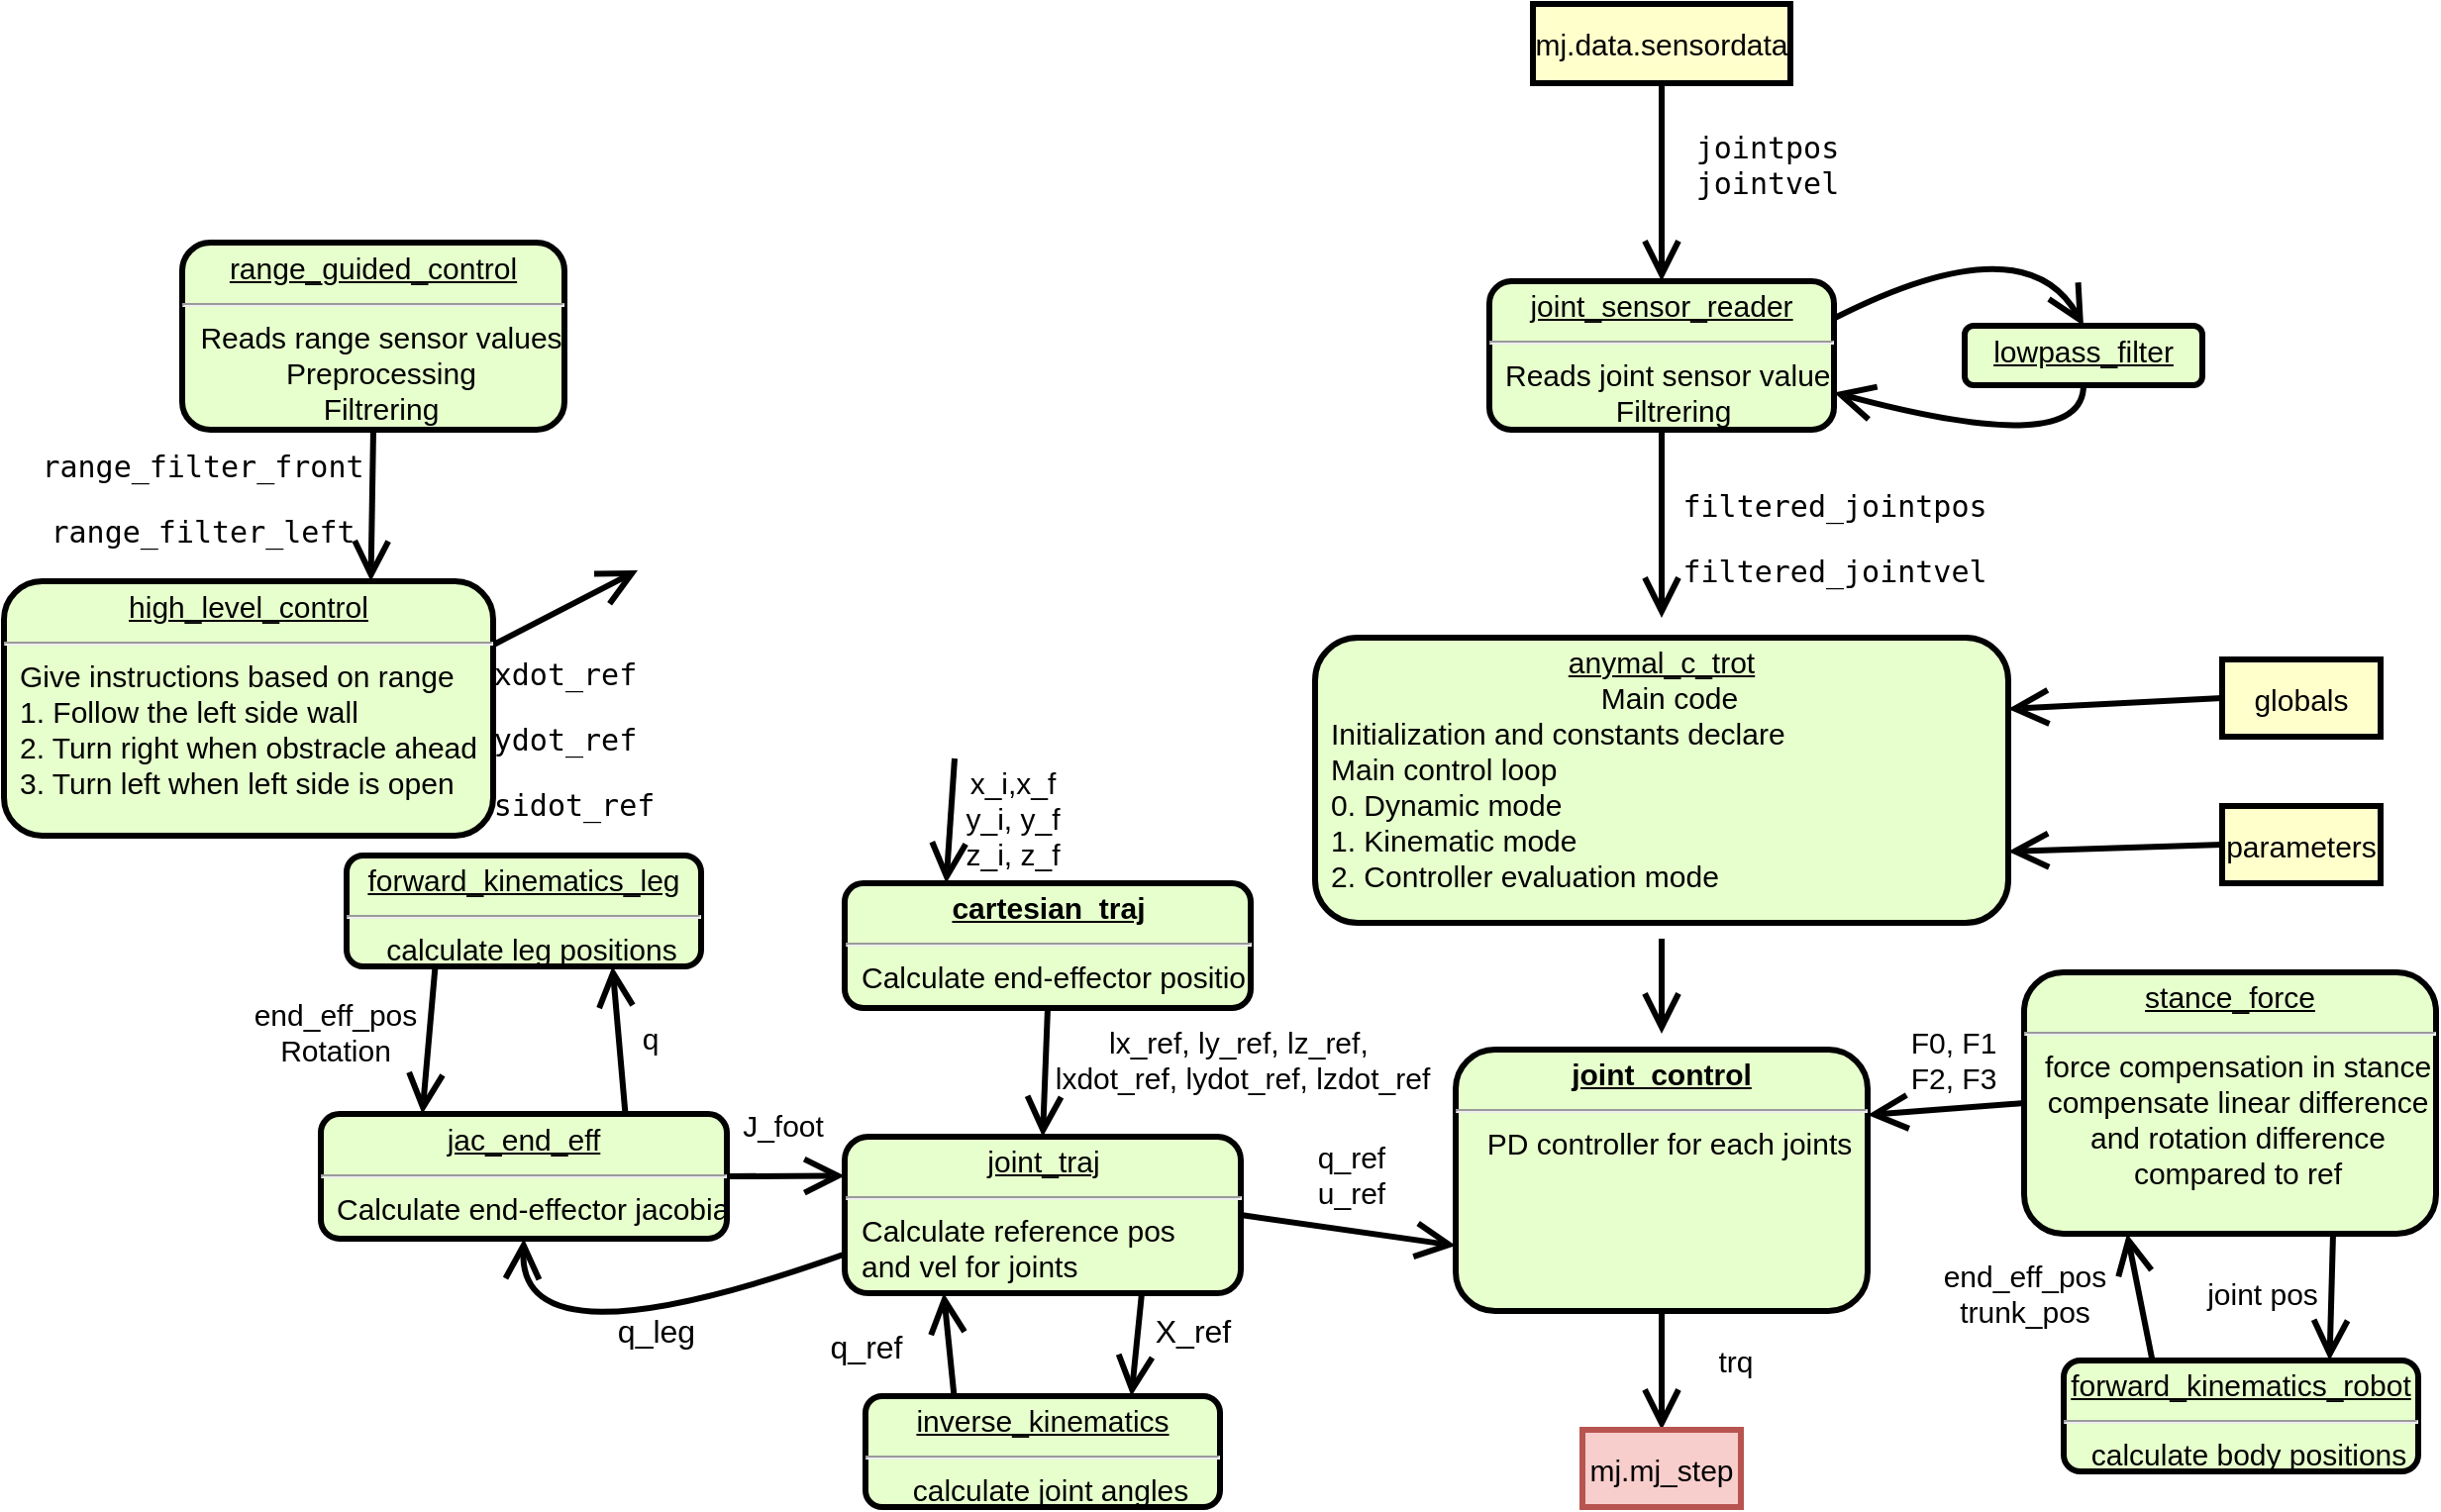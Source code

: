 <mxfile version="27.0.9">
  <diagram name="Page-1" id="c7558073-3199-34d8-9f00-42111426c3f3">
    <mxGraphModel dx="3826" dy="1379" grid="1" gridSize="10" guides="1" tooltips="1" connect="1" arrows="1" fold="1" page="0" pageScale="1" pageWidth="826" pageHeight="1169" background="none" math="0" shadow="0">
      <root>
        <mxCell id="0" />
        <mxCell id="1" parent="0" />
        <mxCell id="_NLHFYQyMpz7Vz4ZNXyh-141" value="" style="edgeStyle=none;shape=connector;curved=1;rounded=0;orthogonalLoop=1;jettySize=auto;html=1;strokeColor=default;strokeWidth=3;align=center;verticalAlign=middle;fontFamily=Helvetica;fontSource=https%3A%2F%2Ffonts.googleapis.com%2Fcss%3Ffamily%3DArchitects%2BDaughter;fontSize=15;fontColor=default;fontStyle=0;labelBackgroundColor=none;resizable=0;startSize=14;endArrow=open;endSize=14;sourcePerimeterSpacing=8;targetPerimeterSpacing=8;" parent="1" source="_NLHFYQyMpz7Vz4ZNXyh-96" target="_NLHFYQyMpz7Vz4ZNXyh-140" edge="1">
          <mxGeometry relative="1" as="geometry" />
        </mxCell>
        <mxCell id="_NLHFYQyMpz7Vz4ZNXyh-96" value="&lt;p style=&quot;margin: 0px; margin-top: 4px; text-align: center; text-decoration: underline;&quot;&gt;&lt;span&gt;&lt;font&gt;anymal_c_trot&lt;br&gt;&lt;/font&gt;&lt;/span&gt;&lt;/p&gt;&lt;p style=&quot;margin: 0px; margin-left: 8px;&quot;&gt;&lt;span&gt;&lt;font&gt;Main code&lt;/font&gt;&lt;/span&gt;&lt;/p&gt;&lt;p style=&quot;text-align: left; margin: 0px 0px 0px 8px;&quot;&gt;&lt;span&gt;&lt;font&gt;Initialization and constants declare&lt;/font&gt;&lt;/span&gt;&lt;/p&gt;&lt;p style=&quot;text-align: left; margin: 0px 0px 0px 8px;&quot;&gt;&lt;span&gt;&lt;font&gt;Main control loop&lt;/font&gt;&lt;/span&gt;&lt;/p&gt;&lt;p style=&quot;text-align: left; margin: 0px 0px 0px 8px;&quot;&gt;&lt;span&gt;&lt;font&gt;0. Dynamic mode&lt;/font&gt;&lt;/span&gt;&lt;/p&gt;&lt;p style=&quot;text-align: left; margin: 0px 0px 0px 8px;&quot;&gt;&lt;span&gt;&lt;font&gt;1. Kinematic mode&lt;/font&gt;&lt;/span&gt;&lt;/p&gt;&lt;p style=&quot;text-align: left; margin: 0px 0px 0px 8px;&quot;&gt;&lt;span&gt;&lt;font&gt;2. Controller evaluation mode&lt;/font&gt;&lt;/span&gt;&lt;/p&gt;" style="verticalAlign=middle;align=center;overflow=fill;fontSize=15;fontFamily=Helvetica;html=1;rounded=1;fontStyle=0;strokeWidth=3;fillColor=#E6FFCC" parent="1" vertex="1">
          <mxGeometry x="-1628" y="-30" width="350" height="144" as="geometry" />
        </mxCell>
        <mxCell id="_NLHFYQyMpz7Vz4ZNXyh-107" style="edgeStyle=none;shape=connector;curved=1;rounded=0;orthogonalLoop=1;jettySize=auto;html=1;exitX=0.5;exitY=1;exitDx=0;exitDy=0;strokeColor=default;strokeWidth=3;align=center;verticalAlign=middle;fontFamily=Helvetica;fontSource=https%3A%2F%2Ffonts.googleapis.com%2Fcss%3Ffamily%3DArchitects%2BDaughter;fontSize=15;fontColor=default;labelBackgroundColor=none;resizable=0;startSize=14;endArrow=open;endSize=14;sourcePerimeterSpacing=8;targetPerimeterSpacing=8;fontStyle=0" parent="1" source="_NLHFYQyMpz7Vz4ZNXyh-97" edge="1">
          <mxGeometry relative="1" as="geometry">
            <mxPoint x="-1453" y="-40" as="targetPoint" />
          </mxGeometry>
        </mxCell>
        <mxCell id="_NLHFYQyMpz7Vz4ZNXyh-108" value="&lt;pre&gt;&lt;font&gt;filtered_jointpos&lt;/font&gt;&lt;/pre&gt;&lt;pre&gt;&lt;font&gt;filtered_jointvel&lt;/font&gt;&lt;/pre&gt;" style="edgeLabel;html=1;align=center;verticalAlign=middle;resizable=0;points=[];fontSize=15;fontFamily=Helvetica;fontColor=default;labelBackgroundColor=none;fillColor=none;gradientColor=none;fontStyle=0" parent="_NLHFYQyMpz7Vz4ZNXyh-107" vertex="1" connectable="0">
          <mxGeometry x="-0.074" y="-1" relative="1" as="geometry">
            <mxPoint x="88" y="11" as="offset" />
          </mxGeometry>
        </mxCell>
        <mxCell id="d8_dRkddRGiCHcXvI3Vj-123" style="edgeStyle=none;shape=connector;curved=1;rounded=0;orthogonalLoop=1;jettySize=auto;html=1;exitX=1;exitY=0.25;exitDx=0;exitDy=0;entryX=0.5;entryY=0;entryDx=0;entryDy=0;strokeColor=default;strokeWidth=3;align=center;verticalAlign=middle;fontFamily=Helvetica;fontSource=https%3A%2F%2Ffonts.googleapis.com%2Fcss%3Ffamily%3DArchitects%2BDaughter;fontSize=15;fontColor=default;fontStyle=0;labelBackgroundColor=none;resizable=0;startSize=14;endArrow=open;endSize=14;sourcePerimeterSpacing=8;targetPerimeterSpacing=8;" parent="1" source="_NLHFYQyMpz7Vz4ZNXyh-97" target="d8_dRkddRGiCHcXvI3Vj-122" edge="1">
          <mxGeometry relative="1" as="geometry">
            <Array as="points">
              <mxPoint x="-1270" y="-240" />
            </Array>
          </mxGeometry>
        </mxCell>
        <mxCell id="_NLHFYQyMpz7Vz4ZNXyh-97" value="&lt;p style=&quot;margin: 0px; margin-top: 4px; text-align: center; text-decoration: underline;&quot;&gt;joint_sensor_reader&lt;/p&gt;&lt;hr&gt;&lt;p style=&quot;margin: 0px; margin-left: 8px;&quot;&gt;Reads joint sensor values&lt;/p&gt;&lt;p style=&quot;margin: 0px; margin-left: 8px;&quot;&gt;&amp;nbsp;Filtrering&lt;/p&gt;" style="verticalAlign=middle;align=center;overflow=fill;fontSize=15;fontFamily=Helvetica;html=1;rounded=1;fontStyle=0;strokeWidth=3;fillColor=#E6FFCC" parent="1" vertex="1">
          <mxGeometry x="-1540" y="-210" width="174" height="75" as="geometry" />
        </mxCell>
        <mxCell id="_NLHFYQyMpz7Vz4ZNXyh-104" style="edgeStyle=none;curved=1;rounded=0;orthogonalLoop=1;jettySize=auto;html=1;exitX=0.5;exitY=1;exitDx=0;exitDy=0;entryX=0.5;entryY=0;entryDx=0;entryDy=0;fontFamily=Architects Daughter;fontSource=https%3A%2F%2Ffonts.googleapis.com%2Fcss%3Ffamily%3DArchitects%2BDaughter;fontSize=15;startSize=14;endArrow=open;endSize=14;sourcePerimeterSpacing=8;targetPerimeterSpacing=8;strokeWidth=3;fontStyle=0" parent="1" source="_NLHFYQyMpz7Vz4ZNXyh-102" target="_NLHFYQyMpz7Vz4ZNXyh-97" edge="1">
          <mxGeometry relative="1" as="geometry" />
        </mxCell>
        <mxCell id="_NLHFYQyMpz7Vz4ZNXyh-106" value="&lt;pre&gt;&lt;font&gt;jointpos&lt;br&gt;&lt;/font&gt;&lt;font&gt;jointvel&lt;/font&gt;&lt;/pre&gt;" style="edgeLabel;html=1;align=center;verticalAlign=middle;resizable=0;points=[];fontSize=15;fontFamily=Helvetica;fontColor=default;labelBackgroundColor=none;fontStyle=0" parent="_NLHFYQyMpz7Vz4ZNXyh-104" vertex="1" connectable="0">
          <mxGeometry x="-0.2" y="2" relative="1" as="geometry">
            <mxPoint x="51" y="1" as="offset" />
          </mxGeometry>
        </mxCell>
        <mxCell id="_NLHFYQyMpz7Vz4ZNXyh-102" value="mj.data.sensordata" style="whiteSpace=wrap;align=center;verticalAlign=middle;fontStyle=0;strokeWidth=3;fillColor=#FFFFCC;fontSize=15;" parent="1" vertex="1">
          <mxGeometry x="-1518" y="-350" width="130" height="40" as="geometry" />
        </mxCell>
        <mxCell id="d8_dRkddRGiCHcXvI3Vj-126" style="edgeStyle=none;shape=connector;curved=1;rounded=0;orthogonalLoop=1;jettySize=auto;html=1;exitX=0.5;exitY=1;exitDx=0;exitDy=0;entryX=0.5;entryY=0;entryDx=0;entryDy=0;strokeColor=default;strokeWidth=3;align=center;verticalAlign=middle;fontFamily=Helvetica;fontSource=https%3A%2F%2Ffonts.googleapis.com%2Fcss%3Ffamily%3DArchitects%2BDaughter;fontSize=15;fontColor=default;fontStyle=0;labelBackgroundColor=none;resizable=0;startSize=14;endArrow=open;endSize=14;sourcePerimeterSpacing=8;targetPerimeterSpacing=8;" parent="1" source="_NLHFYQyMpz7Vz4ZNXyh-140" target="d8_dRkddRGiCHcXvI3Vj-125" edge="1">
          <mxGeometry relative="1" as="geometry" />
        </mxCell>
        <mxCell id="d8_dRkddRGiCHcXvI3Vj-127" value="&lt;font&gt;trq&lt;/font&gt;" style="edgeLabel;html=1;align=center;verticalAlign=middle;resizable=0;points=[];rounded=1;strokeColor=default;strokeWidth=3;fontFamily=Helvetica;fontSize=15;fontColor=default;fontStyle=0;labelBackgroundColor=none;fillColor=none;gradientColor=none;" parent="d8_dRkddRGiCHcXvI3Vj-126" vertex="1" connectable="0">
          <mxGeometry x="-0.173" y="-1" relative="1" as="geometry">
            <mxPoint x="38" as="offset" />
          </mxGeometry>
        </mxCell>
        <mxCell id="_NLHFYQyMpz7Vz4ZNXyh-140" value="&lt;p style=&quot;margin: 0px; margin-top: 4px; text-align: center; text-decoration: underline;&quot;&gt;&lt;strong&gt;joint_control&lt;br&gt;&lt;/strong&gt;&lt;/p&gt;&lt;hr&gt;&lt;p style=&quot;margin: 0px; margin-left: 8px;&quot;&gt;PD controller for each joints&lt;/p&gt;" style="verticalAlign=middle;align=center;overflow=fill;fontSize=15;fontFamily=Helvetica;html=1;rounded=1;fontStyle=0;strokeWidth=3;fillColor=#E6FFCC" parent="1" vertex="1">
          <mxGeometry x="-1557" y="178" width="208" height="132" as="geometry" />
        </mxCell>
        <mxCell id="_NLHFYQyMpz7Vz4ZNXyh-142" value="&lt;pre&gt;&lt;span&gt;range_filter_front&lt;/span&gt;&lt;/pre&gt;&lt;pre&gt;&lt;span&gt;range_filter_left&lt;/span&gt;&lt;/pre&gt;" style="edgeLabel;html=1;align=center;verticalAlign=middle;resizable=0;points=[];fontSize=15;fontFamily=Helvetica;fontColor=default;labelBackgroundColor=none;fillColor=none;gradientColor=none;fontStyle=0" parent="1" vertex="1" connectable="0">
          <mxGeometry x="-2190.0" y="-100.004" as="geometry" />
        </mxCell>
        <mxCell id="_NLHFYQyMpz7Vz4ZNXyh-147" style="edgeStyle=none;shape=connector;curved=1;rounded=0;orthogonalLoop=1;jettySize=auto;html=1;exitX=0.5;exitY=1;exitDx=0;exitDy=0;strokeColor=default;strokeWidth=3;align=center;verticalAlign=middle;fontFamily=Helvetica;fontSource=https%3A%2F%2Ffonts.googleapis.com%2Fcss%3Ffamily%3DArchitects%2BDaughter;fontSize=15;fontColor=default;fontStyle=0;labelBackgroundColor=none;resizable=0;startSize=14;endArrow=open;endSize=14;sourcePerimeterSpacing=8;targetPerimeterSpacing=8;entryX=0.75;entryY=0;entryDx=0;entryDy=0;" parent="1" source="_NLHFYQyMpz7Vz4ZNXyh-143" target="_NLHFYQyMpz7Vz4ZNXyh-148" edge="1">
          <mxGeometry relative="1" as="geometry">
            <mxPoint x="-2148" y="-54.5" as="targetPoint" />
          </mxGeometry>
        </mxCell>
        <mxCell id="_NLHFYQyMpz7Vz4ZNXyh-143" value="&lt;p style=&quot;margin: 0px; margin-top: 4px; text-align: center; text-decoration: underline;&quot;&gt;range_guided_control&lt;/p&gt;&lt;hr&gt;&lt;p style=&quot;margin: 0px; margin-left: 8px;&quot;&gt;Reads range sensor values&lt;/p&gt;&lt;p style=&quot;margin: 0px; margin-left: 8px;&quot;&gt;Preprocessing&lt;/p&gt;&lt;p style=&quot;margin: 0px; margin-left: 8px;&quot;&gt;Filtrering&lt;/p&gt;" style="verticalAlign=middle;align=center;overflow=fill;fontSize=15;fontFamily=Helvetica;html=1;rounded=1;fontStyle=0;strokeWidth=3;fillColor=#E6FFCC" parent="1" vertex="1">
          <mxGeometry x="-2200" y="-229.5" width="193" height="94.5" as="geometry" />
        </mxCell>
        <mxCell id="_NLHFYQyMpz7Vz4ZNXyh-152" style="edgeStyle=none;shape=connector;curved=1;rounded=0;orthogonalLoop=1;jettySize=auto;html=1;exitX=1;exitY=0.25;exitDx=0;exitDy=0;entryX=0;entryY=0.75;entryDx=0;entryDy=0;strokeColor=default;strokeWidth=3;align=center;verticalAlign=middle;fontFamily=Helvetica;fontSource=https%3A%2F%2Ffonts.googleapis.com%2Fcss%3Ffamily%3DArchitects%2BDaughter;fontSize=15;fontColor=default;fontStyle=0;labelBackgroundColor=none;resizable=0;startSize=14;endArrow=open;endSize=14;sourcePerimeterSpacing=8;targetPerimeterSpacing=8;" parent="1" source="_NLHFYQyMpz7Vz4ZNXyh-148" edge="1">
          <mxGeometry relative="1" as="geometry">
            <mxPoint x="-1970" y="-64" as="targetPoint" />
          </mxGeometry>
        </mxCell>
        <mxCell id="_NLHFYQyMpz7Vz4ZNXyh-153" value="&lt;pre&gt;&lt;font face=&quot;monospace&quot;&gt;xdot_ref&lt;/font&gt;&lt;/pre&gt;&lt;pre&gt;&lt;font&gt;ydot_ref&lt;/font&gt;&lt;/pre&gt;&lt;pre&gt;&lt;font&gt;psidot_ref&lt;/font&gt;&lt;/pre&gt;" style="edgeLabel;html=1;align=center;verticalAlign=middle;resizable=0;points=[];fontSize=15;rounded=1;strokeColor=default;strokeWidth=3;fontFamily=Helvetica;fontColor=default;fontStyle=0;fillColor=none;labelBackgroundColor=none;gradientColor=none;" parent="_NLHFYQyMpz7Vz4ZNXyh-152" vertex="1" connectable="0">
          <mxGeometry x="-0.207" y="-1" relative="1" as="geometry">
            <mxPoint x="6" y="61" as="offset" />
          </mxGeometry>
        </mxCell>
        <mxCell id="_NLHFYQyMpz7Vz4ZNXyh-148" value="&lt;p style=&quot;margin: 0px; margin-top: 4px; text-align: center; text-decoration: underline;&quot;&gt;high_level_control&lt;br&gt;&lt;/p&gt;&lt;hr&gt;&lt;p style=&quot;text-align: left; margin: 0px 0px 0px 8px;&quot;&gt;Give instructions based on range&lt;/p&gt;&lt;p style=&quot;text-align: left; margin: 0px 0px 0px 8px;&quot;&gt;1. Follow the left side wall&lt;/p&gt;&lt;p style=&quot;text-align: left; margin: 0px 0px 0px 8px;&quot;&gt;2. Turn right when obstracle ahead&lt;/p&gt;&lt;p style=&quot;text-align: left; margin: 0px 0px 0px 8px;&quot;&gt;3. Turn left when left side is open&amp;nbsp;&lt;/p&gt;" style="verticalAlign=middle;align=center;overflow=fill;fontSize=15;fontFamily=Helvetica;html=1;rounded=1;fontStyle=0;strokeWidth=3;fillColor=#E6FFCC" parent="1" vertex="1">
          <mxGeometry x="-2290" y="-58.5" width="247" height="128.5" as="geometry" />
        </mxCell>
        <mxCell id="d8_dRkddRGiCHcXvI3Vj-105" style="edgeStyle=none;shape=connector;curved=1;rounded=0;orthogonalLoop=1;jettySize=auto;html=1;exitX=0.5;exitY=1;exitDx=0;exitDy=0;entryX=0.5;entryY=0;entryDx=0;entryDy=0;strokeColor=default;strokeWidth=3;align=center;verticalAlign=middle;fontFamily=Helvetica;fontSource=https%3A%2F%2Ffonts.googleapis.com%2Fcss%3Ffamily%3DArchitects%2BDaughter;fontSize=15;fontColor=default;fontStyle=0;labelBackgroundColor=none;resizable=0;startSize=14;endArrow=open;endSize=14;sourcePerimeterSpacing=8;targetPerimeterSpacing=8;" parent="1" source="_NLHFYQyMpz7Vz4ZNXyh-154" target="d8_dRkddRGiCHcXvI3Vj-107" edge="1">
          <mxGeometry relative="1" as="geometry" />
        </mxCell>
        <mxCell id="d8_dRkddRGiCHcXvI3Vj-106" value="&lt;font&gt;lx_ref, ly_ref, lz_ref,&amp;nbsp;&lt;/font&gt;&lt;div&gt;&lt;font&gt;lxdot_ref, lydot_ref, lzdot_ref&lt;/font&gt;&lt;/div&gt;" style="edgeLabel;html=1;align=center;verticalAlign=middle;resizable=0;points=[];rounded=1;strokeColor=default;strokeWidth=3;fontFamily=Helvetica;fontSize=15;fontColor=default;fontStyle=0;labelBackgroundColor=none;fillColor=none;gradientColor=none;" parent="d8_dRkddRGiCHcXvI3Vj-105" vertex="1" connectable="0">
          <mxGeometry x="-0.005" y="5" relative="1" as="geometry">
            <mxPoint x="94" y="-7" as="offset" />
          </mxGeometry>
        </mxCell>
        <mxCell id="_NLHFYQyMpz7Vz4ZNXyh-154" value="&lt;p style=&quot;margin: 0px; margin-top: 4px; text-align: center; text-decoration: underline;&quot;&gt;&lt;strong&gt;cartesian_traj&lt;/strong&gt;&lt;/p&gt;&lt;hr&gt;&lt;p style=&quot;text-align: left; margin: 0px 0px 0px 8px;&quot;&gt;&lt;span style=&quot;background-color: transparent; color: light-dark(rgb(0, 0, 0), rgb(255, 255, 255));&quot;&gt;Calculate end-effector positions&amp;nbsp;&lt;/span&gt;&lt;/p&gt;" style="verticalAlign=middle;align=center;overflow=fill;fontSize=15;fontFamily=Helvetica;html=1;rounded=1;fontStyle=0;strokeWidth=3;fillColor=#E6FFCC" parent="1" vertex="1">
          <mxGeometry x="-1865.5" y="94" width="205" height="63" as="geometry" />
        </mxCell>
        <mxCell id="_NLHFYQyMpz7Vz4ZNXyh-155" style="edgeStyle=none;shape=connector;curved=1;rounded=0;orthogonalLoop=1;jettySize=auto;html=1;exitX=0.5;exitY=1;exitDx=0;exitDy=0;entryX=0.25;entryY=0;entryDx=0;entryDy=0;strokeColor=default;strokeWidth=3;align=center;verticalAlign=middle;fontFamily=Helvetica;fontSource=https%3A%2F%2Ffonts.googleapis.com%2Fcss%3Ffamily%3DArchitects%2BDaughter;fontSize=15;fontColor=default;fontStyle=0;labelBackgroundColor=none;resizable=0;startSize=14;endArrow=open;endSize=14;sourcePerimeterSpacing=8;targetPerimeterSpacing=8;" parent="1" target="_NLHFYQyMpz7Vz4ZNXyh-154" edge="1">
          <mxGeometry relative="1" as="geometry">
            <mxPoint x="-1810" y="31" as="sourcePoint" />
          </mxGeometry>
        </mxCell>
        <mxCell id="_NLHFYQyMpz7Vz4ZNXyh-158" value="x_i,x_f&#xa;y_i, y_f&#xa;z_i, z_f" style="edgeLabel;html=1;align=center;verticalAlign=middle;resizable=0;points=[];rounded=1;strokeColor=default;strokeWidth=3;fillColor=none;gradientColor=none;labelBackgroundColor=none;fontSize=15;fontStyle=0" parent="_NLHFYQyMpz7Vz4ZNXyh-155" vertex="1" connectable="0">
          <mxGeometry x="-0.198" y="1" relative="1" as="geometry">
            <mxPoint x="29" y="4" as="offset" />
          </mxGeometry>
        </mxCell>
        <mxCell id="d8_dRkddRGiCHcXvI3Vj-99" style="edgeStyle=none;shape=connector;curved=1;rounded=0;orthogonalLoop=1;jettySize=auto;html=1;exitX=0.75;exitY=1;exitDx=0;exitDy=0;entryX=0.75;entryY=0;entryDx=0;entryDy=0;strokeColor=default;strokeWidth=3;align=center;verticalAlign=middle;fontFamily=Helvetica;fontSource=https%3A%2F%2Ffonts.googleapis.com%2Fcss%3Ffamily%3DArchitects%2BDaughter;fontSize=15;fontColor=default;fontStyle=0;labelBackgroundColor=none;resizable=0;startSize=14;endArrow=open;endSize=14;sourcePerimeterSpacing=8;targetPerimeterSpacing=8;" parent="1" source="d8_dRkddRGiCHcXvI3Vj-96" target="d8_dRkddRGiCHcXvI3Vj-97" edge="1">
          <mxGeometry relative="1" as="geometry" />
        </mxCell>
        <mxCell id="d8_dRkddRGiCHcXvI3Vj-100" value="joint pos" style="edgeLabel;html=1;align=center;verticalAlign=middle;resizable=0;points=[];rounded=1;strokeColor=default;strokeWidth=3;fontFamily=Helvetica;fontSize=15;fontColor=default;fontStyle=0;labelBackgroundColor=none;fillColor=none;gradientColor=none;" parent="d8_dRkddRGiCHcXvI3Vj-99" vertex="1" connectable="0">
          <mxGeometry relative="1" as="geometry">
            <mxPoint x="-35" y="-2" as="offset" />
          </mxGeometry>
        </mxCell>
        <mxCell id="d8_dRkddRGiCHcXvI3Vj-103" style="edgeStyle=none;shape=connector;curved=1;rounded=0;orthogonalLoop=1;jettySize=auto;html=1;exitX=0;exitY=0.5;exitDx=0;exitDy=0;entryX=1;entryY=0.25;entryDx=0;entryDy=0;strokeColor=default;strokeWidth=3;align=center;verticalAlign=middle;fontFamily=Helvetica;fontSource=https%3A%2F%2Ffonts.googleapis.com%2Fcss%3Ffamily%3DArchitects%2BDaughter;fontSize=15;fontColor=default;fontStyle=0;labelBackgroundColor=none;resizable=0;startSize=14;endArrow=open;endSize=14;sourcePerimeterSpacing=8;targetPerimeterSpacing=8;" parent="1" source="d8_dRkddRGiCHcXvI3Vj-96" target="_NLHFYQyMpz7Vz4ZNXyh-140" edge="1">
          <mxGeometry relative="1" as="geometry" />
        </mxCell>
        <mxCell id="d8_dRkddRGiCHcXvI3Vj-104" value="&lt;font&gt;F0, F1&lt;/font&gt;&lt;div&gt;&lt;font&gt;F2, F3&lt;/font&gt;&lt;/div&gt;" style="edgeLabel;html=1;align=center;verticalAlign=middle;resizable=0;points=[];rounded=1;strokeColor=default;strokeWidth=3;fontFamily=Helvetica;fontSize=15;fontColor=default;fontStyle=0;labelBackgroundColor=none;fillColor=none;gradientColor=none;" parent="d8_dRkddRGiCHcXvI3Vj-103" vertex="1" connectable="0">
          <mxGeometry x="-0.236" relative="1" as="geometry">
            <mxPoint x="-6" y="-25" as="offset" />
          </mxGeometry>
        </mxCell>
        <mxCell id="d8_dRkddRGiCHcXvI3Vj-96" value="&lt;p style=&quot;margin: 0px; margin-top: 4px; text-align: center; text-decoration: underline;&quot;&gt;stance_force&lt;/p&gt;&lt;hr&gt;&lt;p style=&quot;margin: 0px; margin-left: 8px;&quot;&gt;force compensation in stance&lt;/p&gt;&lt;p style=&quot;margin: 0px; margin-left: 8px;&quot;&gt;compensate linear difference&lt;/p&gt;&lt;p style=&quot;margin: 0px; margin-left: 8px;&quot;&gt;and rotation difference&lt;/p&gt;&lt;p style=&quot;margin: 0px; margin-left: 8px;&quot;&gt;compared to ref&lt;/p&gt;" style="verticalAlign=middle;align=center;overflow=fill;fontSize=15;fontFamily=Helvetica;html=1;rounded=1;fontStyle=0;strokeWidth=3;fillColor=#E6FFCC" parent="1" vertex="1">
          <mxGeometry x="-1270" y="139" width="208" height="132" as="geometry" />
        </mxCell>
        <mxCell id="d8_dRkddRGiCHcXvI3Vj-101" style="edgeStyle=none;shape=connector;curved=1;rounded=0;orthogonalLoop=1;jettySize=auto;html=1;exitX=0.25;exitY=0;exitDx=0;exitDy=0;entryX=0.25;entryY=1;entryDx=0;entryDy=0;strokeColor=default;strokeWidth=3;align=center;verticalAlign=middle;fontFamily=Helvetica;fontSource=https%3A%2F%2Ffonts.googleapis.com%2Fcss%3Ffamily%3DArchitects%2BDaughter;fontSize=15;fontColor=default;fontStyle=0;labelBackgroundColor=none;resizable=0;startSize=14;endArrow=open;endSize=14;sourcePerimeterSpacing=8;targetPerimeterSpacing=8;" parent="1" source="d8_dRkddRGiCHcXvI3Vj-97" target="d8_dRkddRGiCHcXvI3Vj-96" edge="1">
          <mxGeometry relative="1" as="geometry">
            <Array as="points" />
          </mxGeometry>
        </mxCell>
        <mxCell id="d8_dRkddRGiCHcXvI3Vj-102" value="&lt;font&gt;end_eff_pos&lt;/font&gt;&lt;div&gt;&lt;font&gt;trunk_pos&lt;/font&gt;&lt;/div&gt;" style="edgeLabel;html=1;align=center;verticalAlign=middle;resizable=0;points=[];rounded=1;strokeColor=default;strokeWidth=3;fontFamily=Helvetica;fontSize=15;fontColor=default;fontStyle=0;labelBackgroundColor=none;fillColor=none;gradientColor=none;" parent="d8_dRkddRGiCHcXvI3Vj-101" vertex="1" connectable="0">
          <mxGeometry x="-0.111" y="-17" relative="1" as="geometry">
            <mxPoint x="-76" y="-2" as="offset" />
          </mxGeometry>
        </mxCell>
        <mxCell id="d8_dRkddRGiCHcXvI3Vj-97" value="&lt;p style=&quot;margin: 0px; margin-top: 4px; text-align: center; text-decoration: underline;&quot;&gt;forward_kinematics_robot&lt;/p&gt;&lt;hr&gt;&lt;p style=&quot;margin: 0px; margin-left: 8px;&quot;&gt;calculate body positions&lt;/p&gt;" style="verticalAlign=middle;align=center;overflow=fill;fontSize=15;fontFamily=Helvetica;html=1;rounded=1;fontStyle=0;strokeWidth=3;fillColor=#E6FFCC" parent="1" vertex="1">
          <mxGeometry x="-1250" y="335" width="179" height="56" as="geometry" />
        </mxCell>
        <mxCell id="d8_dRkddRGiCHcXvI3Vj-111" style="edgeStyle=none;shape=connector;curved=1;rounded=0;orthogonalLoop=1;jettySize=auto;html=1;exitX=1;exitY=0.5;exitDx=0;exitDy=0;entryX=0;entryY=0.75;entryDx=0;entryDy=0;strokeColor=default;strokeWidth=3;align=center;verticalAlign=middle;fontFamily=Helvetica;fontSource=https%3A%2F%2Ffonts.googleapis.com%2Fcss%3Ffamily%3DArchitects%2BDaughter;fontSize=15;fontColor=default;fontStyle=0;labelBackgroundColor=none;resizable=0;startSize=14;endArrow=open;endSize=14;sourcePerimeterSpacing=8;targetPerimeterSpacing=8;" parent="1" source="d8_dRkddRGiCHcXvI3Vj-107" target="_NLHFYQyMpz7Vz4ZNXyh-140" edge="1">
          <mxGeometry relative="1" as="geometry" />
        </mxCell>
        <mxCell id="d8_dRkddRGiCHcXvI3Vj-112" value="&lt;font&gt;q_ref&lt;/font&gt;&lt;div&gt;&lt;font&gt;u_ref&lt;/font&gt;&lt;/div&gt;" style="edgeLabel;html=1;align=center;verticalAlign=middle;resizable=0;points=[];rounded=1;strokeColor=default;strokeWidth=3;fontFamily=Helvetica;fontSize=15;fontColor=default;fontStyle=0;labelBackgroundColor=none;fillColor=none;gradientColor=none;" parent="d8_dRkddRGiCHcXvI3Vj-111" vertex="1" connectable="0">
          <mxGeometry x="0.306" y="-1" relative="1" as="geometry">
            <mxPoint x="-15" y="-32" as="offset" />
          </mxGeometry>
        </mxCell>
        <mxCell id="K-9hzgKH0lgewr54eMzX-3" style="edgeStyle=none;shape=connector;curved=1;rounded=0;orthogonalLoop=1;jettySize=auto;html=1;exitX=0.75;exitY=1;exitDx=0;exitDy=0;entryX=0.75;entryY=0;entryDx=0;entryDy=0;strokeColor=default;strokeWidth=3;align=center;verticalAlign=middle;fontFamily=Helvetica;fontSource=https%3A%2F%2Ffonts.googleapis.com%2Fcss%3Ffamily%3DArchitects%2BDaughter;fontSize=15;fontColor=default;fontStyle=0;labelBackgroundColor=none;resizable=0;startSize=14;endArrow=open;endSize=14;sourcePerimeterSpacing=8;targetPerimeterSpacing=8;" parent="1" source="d8_dRkddRGiCHcXvI3Vj-107" target="K-9hzgKH0lgewr54eMzX-1" edge="1">
          <mxGeometry relative="1" as="geometry" />
        </mxCell>
        <mxCell id="K-9hzgKH0lgewr54eMzX-4" value="X_ref" style="edgeLabel;html=1;align=center;verticalAlign=middle;resizable=0;points=[];fontSize=16;fontFamily=Helvetica;fontSource=https%3A%2F%2Ffonts.googleapis.com%2Fcss%3Ffamily%3DArchitects%2BDaughter;fontColor=default;fontStyle=0;labelBackgroundColor=none;" parent="K-9hzgKH0lgewr54eMzX-3" vertex="1" connectable="0">
          <mxGeometry x="0.069" y="-1" relative="1" as="geometry">
            <mxPoint x="29" y="-9" as="offset" />
          </mxGeometry>
        </mxCell>
        <mxCell id="K-9hzgKH0lgewr54eMzX-7" style="edgeStyle=none;shape=connector;curved=1;rounded=0;orthogonalLoop=1;jettySize=auto;html=1;exitX=0;exitY=0.75;exitDx=0;exitDy=0;entryX=0.5;entryY=1;entryDx=0;entryDy=0;strokeColor=default;strokeWidth=3;align=center;verticalAlign=middle;fontFamily=Helvetica;fontSource=https%3A%2F%2Ffonts.googleapis.com%2Fcss%3Ffamily%3DArchitects%2BDaughter;fontSize=15;fontColor=default;fontStyle=0;labelBackgroundColor=none;resizable=0;startSize=14;endArrow=open;endSize=14;sourcePerimeterSpacing=8;targetPerimeterSpacing=8;" parent="1" source="d8_dRkddRGiCHcXvI3Vj-107" target="d8_dRkddRGiCHcXvI3Vj-108" edge="1">
          <mxGeometry relative="1" as="geometry">
            <Array as="points">
              <mxPoint x="-2030" y="340" />
            </Array>
          </mxGeometry>
        </mxCell>
        <mxCell id="K-9hzgKH0lgewr54eMzX-8" value="q_leg" style="edgeLabel;html=1;align=center;verticalAlign=middle;resizable=0;points=[];fontSize=16;fontFamily=Helvetica;fontSource=https%3A%2F%2Ffonts.googleapis.com%2Fcss%3Ffamily%3DArchitects%2BDaughter;fontColor=default;fontStyle=0;labelBackgroundColor=none;" parent="K-9hzgKH0lgewr54eMzX-7" vertex="1" connectable="0">
          <mxGeometry x="-0.185" y="-10" relative="1" as="geometry">
            <mxPoint y="15" as="offset" />
          </mxGeometry>
        </mxCell>
        <mxCell id="d8_dRkddRGiCHcXvI3Vj-107" value="&lt;p style=&quot;margin: 0px; margin-top: 4px; text-align: center; text-decoration: underline;&quot;&gt;joint_traj&lt;/p&gt;&lt;hr&gt;&lt;p style=&quot;text-align: left; margin: 0px 0px 0px 8px;&quot;&gt;&lt;span style=&quot;background-color: transparent; color: light-dark(rgb(0, 0, 0), rgb(255, 255, 255));&quot;&gt;Calculate reference pos&amp;nbsp;&lt;/span&gt;&lt;/p&gt;&lt;p style=&quot;text-align: left; margin: 0px 0px 0px 8px;&quot;&gt;&lt;span style=&quot;background-color: transparent; color: light-dark(rgb(0, 0, 0), rgb(255, 255, 255));&quot;&gt;and vel for joints&amp;nbsp;&lt;/span&gt;&lt;/p&gt;" style="verticalAlign=middle;align=center;overflow=fill;fontSize=15;fontFamily=Helvetica;html=1;rounded=1;fontStyle=0;strokeWidth=3;fillColor=#E6FFCC" parent="1" vertex="1">
          <mxGeometry x="-1865.5" y="222" width="200" height="79" as="geometry" />
        </mxCell>
        <mxCell id="d8_dRkddRGiCHcXvI3Vj-109" style="edgeStyle=none;shape=connector;curved=1;rounded=0;orthogonalLoop=1;jettySize=auto;html=1;exitX=1;exitY=0.5;exitDx=0;exitDy=0;entryX=0;entryY=0.25;entryDx=0;entryDy=0;strokeColor=default;strokeWidth=3;align=center;verticalAlign=middle;fontFamily=Helvetica;fontSource=https%3A%2F%2Ffonts.googleapis.com%2Fcss%3Ffamily%3DArchitects%2BDaughter;fontSize=15;fontColor=default;fontStyle=0;labelBackgroundColor=none;resizable=0;startSize=14;endArrow=open;endSize=14;sourcePerimeterSpacing=8;targetPerimeterSpacing=8;" parent="1" source="d8_dRkddRGiCHcXvI3Vj-108" target="d8_dRkddRGiCHcXvI3Vj-107" edge="1">
          <mxGeometry relative="1" as="geometry" />
        </mxCell>
        <mxCell id="d8_dRkddRGiCHcXvI3Vj-110" value="J_foot" style="edgeLabel;html=1;align=center;verticalAlign=middle;resizable=0;points=[];rounded=1;strokeColor=default;strokeWidth=3;fontFamily=Helvetica;fontSize=15;fontColor=default;fontStyle=0;labelBackgroundColor=none;fillColor=none;gradientColor=none;" parent="d8_dRkddRGiCHcXvI3Vj-109" vertex="1" connectable="0">
          <mxGeometry x="0.199" y="1" relative="1" as="geometry">
            <mxPoint x="-8" y="-25" as="offset" />
          </mxGeometry>
        </mxCell>
        <mxCell id="d8_dRkddRGiCHcXvI3Vj-114" style="edgeStyle=none;shape=connector;curved=1;rounded=0;orthogonalLoop=1;jettySize=auto;html=1;exitX=0.75;exitY=0;exitDx=0;exitDy=0;entryX=0.75;entryY=1;entryDx=0;entryDy=0;strokeColor=default;strokeWidth=3;align=center;verticalAlign=middle;fontFamily=Helvetica;fontSource=https%3A%2F%2Ffonts.googleapis.com%2Fcss%3Ffamily%3DArchitects%2BDaughter;fontSize=15;fontColor=default;fontStyle=0;labelBackgroundColor=none;resizable=0;startSize=14;endArrow=open;endSize=14;sourcePerimeterSpacing=8;targetPerimeterSpacing=8;" parent="1" source="d8_dRkddRGiCHcXvI3Vj-108" target="d8_dRkddRGiCHcXvI3Vj-113" edge="1">
          <mxGeometry relative="1" as="geometry" />
        </mxCell>
        <mxCell id="d8_dRkddRGiCHcXvI3Vj-115" value="&lt;font&gt;q&lt;/font&gt;" style="edgeLabel;html=1;align=center;verticalAlign=middle;resizable=0;points=[];rounded=1;strokeColor=default;strokeWidth=3;fontFamily=Helvetica;fontSize=15;fontColor=default;fontStyle=0;labelBackgroundColor=none;fillColor=none;gradientColor=none;" parent="d8_dRkddRGiCHcXvI3Vj-114" vertex="1" connectable="0">
          <mxGeometry x="0.046" y="-3" relative="1" as="geometry">
            <mxPoint x="12" as="offset" />
          </mxGeometry>
        </mxCell>
        <mxCell id="d8_dRkddRGiCHcXvI3Vj-108" value="&lt;p style=&quot;margin: 0px; margin-top: 4px; text-align: center; text-decoration: underline;&quot;&gt;jac_end_eff&lt;/p&gt;&lt;hr&gt;&lt;p style=&quot;text-align: left; margin: 0px 0px 0px 8px;&quot;&gt;&lt;span style=&quot;background-color: transparent; color: light-dark(rgb(0, 0, 0), rgb(255, 255, 255));&quot;&gt;Calculate end-effector jacobian&amp;nbsp;&lt;/span&gt;&lt;/p&gt;" style="verticalAlign=middle;align=center;overflow=fill;fontSize=15;fontFamily=Helvetica;html=1;rounded=1;fontStyle=0;strokeWidth=3;fillColor=#E6FFCC" parent="1" vertex="1">
          <mxGeometry x="-2130" y="210.5" width="205" height="63" as="geometry" />
        </mxCell>
        <mxCell id="d8_dRkddRGiCHcXvI3Vj-116" style="edgeStyle=none;shape=connector;curved=1;rounded=0;orthogonalLoop=1;jettySize=auto;html=1;exitX=0.25;exitY=1;exitDx=0;exitDy=0;entryX=0.25;entryY=0;entryDx=0;entryDy=0;strokeColor=default;strokeWidth=3;align=center;verticalAlign=middle;fontFamily=Helvetica;fontSource=https%3A%2F%2Ffonts.googleapis.com%2Fcss%3Ffamily%3DArchitects%2BDaughter;fontSize=15;fontColor=default;fontStyle=0;labelBackgroundColor=none;resizable=0;startSize=14;endArrow=open;endSize=14;sourcePerimeterSpacing=8;targetPerimeterSpacing=8;" parent="1" source="d8_dRkddRGiCHcXvI3Vj-113" target="d8_dRkddRGiCHcXvI3Vj-108" edge="1">
          <mxGeometry relative="1" as="geometry" />
        </mxCell>
        <mxCell id="d8_dRkddRGiCHcXvI3Vj-117" value="&lt;font&gt;end_eff_pos&lt;/font&gt;&lt;div&gt;&lt;font&gt;Rotation&lt;/font&gt;&lt;/div&gt;" style="edgeLabel;html=1;align=center;verticalAlign=middle;resizable=0;points=[];rounded=1;strokeColor=default;strokeWidth=3;fontFamily=Helvetica;fontSize=15;fontColor=default;fontStyle=0;labelBackgroundColor=none;fillColor=none;gradientColor=none;" parent="d8_dRkddRGiCHcXvI3Vj-116" vertex="1" connectable="0">
          <mxGeometry x="-0.107" y="-2" relative="1" as="geometry">
            <mxPoint x="-46" as="offset" />
          </mxGeometry>
        </mxCell>
        <mxCell id="d8_dRkddRGiCHcXvI3Vj-113" value="&lt;p style=&quot;margin: 0px; margin-top: 4px; text-align: center; text-decoration: underline;&quot;&gt;forward_kinematics_leg&lt;/p&gt;&lt;hr&gt;&lt;p style=&quot;margin: 0px; margin-left: 8px;&quot;&gt;calculate leg positions&lt;/p&gt;" style="verticalAlign=middle;align=center;overflow=fill;fontSize=15;fontFamily=Helvetica;html=1;rounded=1;fontStyle=0;strokeWidth=3;fillColor=#E6FFCC" parent="1" vertex="1">
          <mxGeometry x="-2117" y="80" width="179" height="56" as="geometry" />
        </mxCell>
        <mxCell id="d8_dRkddRGiCHcXvI3Vj-120" style="edgeStyle=none;shape=connector;curved=1;rounded=0;orthogonalLoop=1;jettySize=auto;html=1;exitX=0;exitY=0.5;exitDx=0;exitDy=0;entryX=1;entryY=0.25;entryDx=0;entryDy=0;strokeColor=default;strokeWidth=3;align=center;verticalAlign=middle;fontFamily=Helvetica;fontSource=https%3A%2F%2Ffonts.googleapis.com%2Fcss%3Ffamily%3DArchitects%2BDaughter;fontSize=15;fontColor=default;fontStyle=0;labelBackgroundColor=none;resizable=0;startSize=14;endArrow=open;endSize=14;sourcePerimeterSpacing=8;targetPerimeterSpacing=8;" parent="1" source="d8_dRkddRGiCHcXvI3Vj-118" target="_NLHFYQyMpz7Vz4ZNXyh-96" edge="1">
          <mxGeometry relative="1" as="geometry" />
        </mxCell>
        <mxCell id="d8_dRkddRGiCHcXvI3Vj-118" value="globals" style="whiteSpace=wrap;align=center;verticalAlign=middle;fontStyle=0;strokeWidth=3;fillColor=#FFFFCC;fontSize=15;" parent="1" vertex="1">
          <mxGeometry x="-1170" y="-19" width="80" height="39" as="geometry" />
        </mxCell>
        <mxCell id="d8_dRkddRGiCHcXvI3Vj-121" style="edgeStyle=none;shape=connector;curved=1;rounded=0;orthogonalLoop=1;jettySize=auto;html=1;exitX=0;exitY=0.5;exitDx=0;exitDy=0;entryX=1;entryY=0.75;entryDx=0;entryDy=0;strokeColor=default;strokeWidth=3;align=center;verticalAlign=middle;fontFamily=Helvetica;fontSource=https%3A%2F%2Ffonts.googleapis.com%2Fcss%3Ffamily%3DArchitects%2BDaughter;fontSize=15;fontColor=default;fontStyle=0;labelBackgroundColor=none;resizable=0;startSize=14;endArrow=open;endSize=14;sourcePerimeterSpacing=8;targetPerimeterSpacing=8;" parent="1" source="d8_dRkddRGiCHcXvI3Vj-119" target="_NLHFYQyMpz7Vz4ZNXyh-96" edge="1">
          <mxGeometry relative="1" as="geometry" />
        </mxCell>
        <mxCell id="d8_dRkddRGiCHcXvI3Vj-119" value="parameters" style="whiteSpace=wrap;align=center;verticalAlign=middle;fontStyle=0;strokeWidth=3;fillColor=#FFFFCC;fontSize=15;" parent="1" vertex="1">
          <mxGeometry x="-1170" y="55" width="80" height="39" as="geometry" />
        </mxCell>
        <mxCell id="d8_dRkddRGiCHcXvI3Vj-124" style="edgeStyle=none;shape=connector;curved=1;rounded=0;orthogonalLoop=1;jettySize=auto;html=1;exitX=0.5;exitY=1;exitDx=0;exitDy=0;entryX=1;entryY=0.75;entryDx=0;entryDy=0;strokeColor=default;strokeWidth=3;align=center;verticalAlign=middle;fontFamily=Helvetica;fontSource=https%3A%2F%2Ffonts.googleapis.com%2Fcss%3Ffamily%3DArchitects%2BDaughter;fontSize=15;fontColor=default;fontStyle=0;labelBackgroundColor=none;resizable=0;startSize=14;endArrow=open;endSize=14;sourcePerimeterSpacing=8;targetPerimeterSpacing=8;" parent="1" source="d8_dRkddRGiCHcXvI3Vj-122" target="_NLHFYQyMpz7Vz4ZNXyh-97" edge="1">
          <mxGeometry relative="1" as="geometry">
            <Array as="points">
              <mxPoint x="-1240" y="-120" />
            </Array>
          </mxGeometry>
        </mxCell>
        <mxCell id="d8_dRkddRGiCHcXvI3Vj-122" value="&lt;p style=&quot;margin: 0px; margin-top: 4px; text-align: center; text-decoration: underline;&quot;&gt;lowpass_filter&lt;/p&gt;" style="verticalAlign=middle;align=center;overflow=fill;fontSize=15;fontFamily=Helvetica;html=1;rounded=1;fontStyle=0;strokeWidth=3;fillColor=#E6FFCC" parent="1" vertex="1">
          <mxGeometry x="-1300" y="-187.5" width="120" height="30" as="geometry" />
        </mxCell>
        <mxCell id="d8_dRkddRGiCHcXvI3Vj-125" value="mj.mj_step" style="whiteSpace=wrap;align=center;verticalAlign=middle;fontStyle=0;strokeWidth=3;fillColor=#f8cecc;strokeColor=#b85450;fontSize=15;" parent="1" vertex="1">
          <mxGeometry x="-1493" y="370" width="80" height="39" as="geometry" />
        </mxCell>
        <mxCell id="K-9hzgKH0lgewr54eMzX-5" style="edgeStyle=none;shape=connector;curved=1;rounded=0;orthogonalLoop=1;jettySize=auto;html=1;exitX=0.25;exitY=0;exitDx=0;exitDy=0;entryX=0.25;entryY=1;entryDx=0;entryDy=0;strokeColor=default;strokeWidth=3;align=center;verticalAlign=middle;fontFamily=Helvetica;fontSource=https%3A%2F%2Ffonts.googleapis.com%2Fcss%3Ffamily%3DArchitects%2BDaughter;fontSize=15;fontColor=default;fontStyle=0;labelBackgroundColor=none;resizable=0;startSize=14;endArrow=open;endSize=14;sourcePerimeterSpacing=8;targetPerimeterSpacing=8;" parent="1" source="K-9hzgKH0lgewr54eMzX-1" target="d8_dRkddRGiCHcXvI3Vj-107" edge="1">
          <mxGeometry relative="1" as="geometry" />
        </mxCell>
        <mxCell id="K-9hzgKH0lgewr54eMzX-6" value="q_ref" style="edgeLabel;html=1;align=center;verticalAlign=middle;resizable=0;points=[];fontSize=16;fontFamily=Helvetica;fontSource=https%3A%2F%2Ffonts.googleapis.com%2Fcss%3Ffamily%3DArchitects%2BDaughter;fontColor=default;fontStyle=0;labelBackgroundColor=none;" parent="K-9hzgKH0lgewr54eMzX-5" vertex="1" connectable="0">
          <mxGeometry x="-0.025" y="2" relative="1" as="geometry">
            <mxPoint x="-40" as="offset" />
          </mxGeometry>
        </mxCell>
        <mxCell id="K-9hzgKH0lgewr54eMzX-1" value="&lt;p style=&quot;margin: 0px; margin-top: 4px; text-align: center; text-decoration: underline;&quot;&gt;inverse_kinematics&lt;/p&gt;&lt;hr&gt;&lt;p style=&quot;margin: 0px; margin-left: 8px;&quot;&gt;calculate joint angles&lt;/p&gt;" style="verticalAlign=middle;align=center;overflow=fill;fontSize=15;fontFamily=Helvetica;html=1;rounded=1;fontStyle=0;strokeWidth=3;fillColor=#E6FFCC" parent="1" vertex="1">
          <mxGeometry x="-1855" y="353" width="179" height="56" as="geometry" />
        </mxCell>
      </root>
    </mxGraphModel>
  </diagram>
</mxfile>
